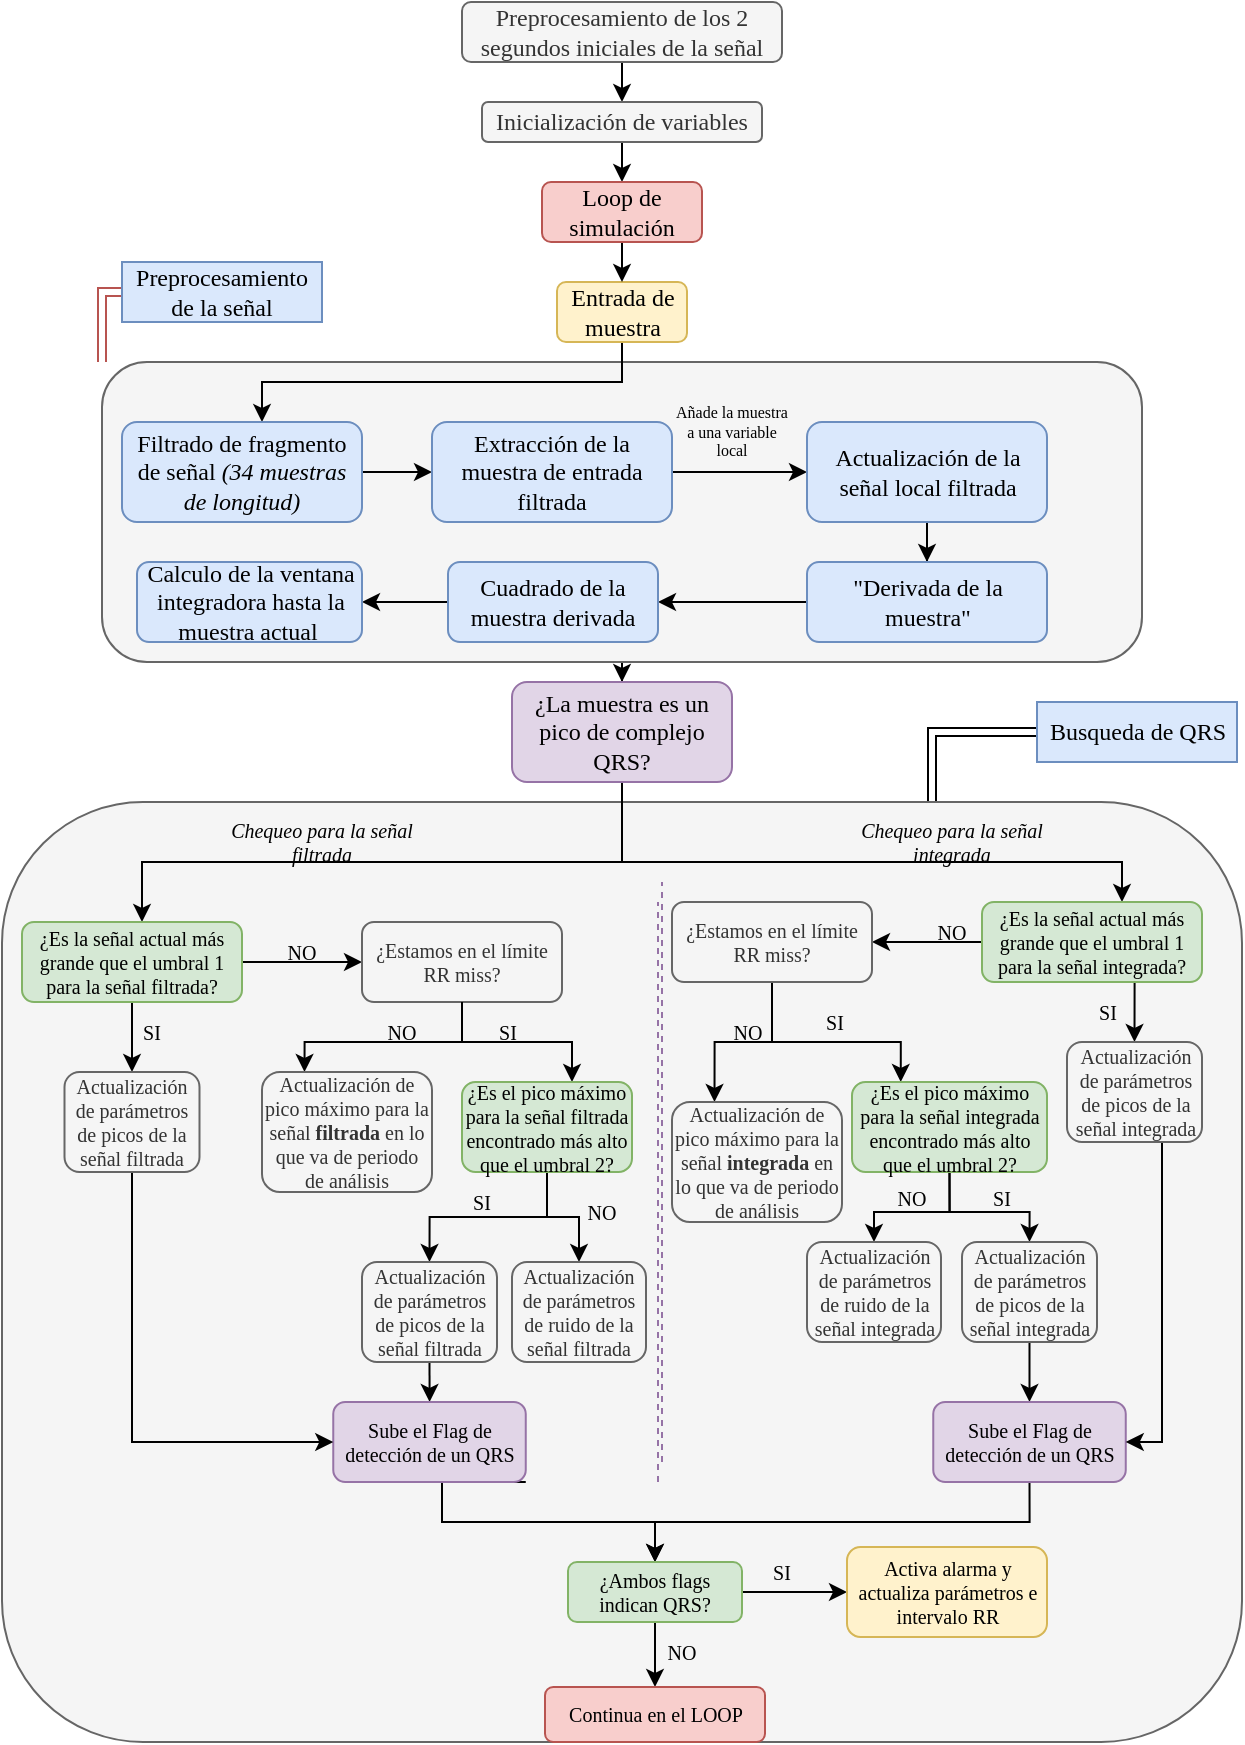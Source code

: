 <mxfile version="15.7.0" type="device"><diagram id="G16HprejoxEY92J-xyPI" name="Page-1"><mxGraphModel dx="731" dy="354" grid="1" gridSize="10" guides="1" tooltips="1" connect="1" arrows="1" fold="1" page="1" pageScale="1" pageWidth="850" pageHeight="1100" math="0" shadow="0"><root><mxCell id="0"/><mxCell id="1" parent="0"/><mxCell id="nF_xazPXH1EKxKNIqTsX-107" style="edgeStyle=orthogonalEdgeStyle;rounded=0;orthogonalLoop=1;jettySize=auto;html=1;exitX=0.75;exitY=0;exitDx=0;exitDy=0;entryX=0;entryY=0.5;entryDx=0;entryDy=0;fontFamily=Times New Roman;fontSize=10;startArrow=none;startFill=0;endArrow=none;endFill=0;shape=link;" edge="1" parent="1" source="nF_xazPXH1EKxKNIqTsX-104" target="nF_xazPXH1EKxKNIqTsX-106"><mxGeometry relative="1" as="geometry"/></mxCell><mxCell id="nF_xazPXH1EKxKNIqTsX-104" value="" style="rounded=1;whiteSpace=wrap;html=1;fontFamily=Times New Roman;fontSize=10;fillColor=#f5f5f5;fontColor=#333333;strokeColor=#666666;" vertex="1" parent="1"><mxGeometry x="150" y="510" width="620" height="470" as="geometry"/></mxCell><mxCell id="nF_xazPXH1EKxKNIqTsX-31" style="edgeStyle=orthogonalEdgeStyle;shape=link;rounded=0;orthogonalLoop=1;jettySize=auto;html=1;exitX=0;exitY=0;exitDx=0;exitDy=0;entryX=0;entryY=0.5;entryDx=0;entryDy=0;fontFamily=Times New Roman;fontSize=12;endArrow=none;endFill=0;fillColor=#f8cecc;strokeColor=#b85450;" edge="1" parent="1" source="nF_xazPXH1EKxKNIqTsX-28" target="nF_xazPXH1EKxKNIqTsX-29"><mxGeometry relative="1" as="geometry"><Array as="points"><mxPoint x="200" y="255"/></Array></mxGeometry></mxCell><mxCell id="nF_xazPXH1EKxKNIqTsX-34" style="edgeStyle=orthogonalEdgeStyle;rounded=0;orthogonalLoop=1;jettySize=auto;html=1;exitX=0.5;exitY=1;exitDx=0;exitDy=0;fontFamily=Times New Roman;fontSize=12;startArrow=none;startFill=0;endArrow=classic;endFill=1;" edge="1" parent="1" source="nF_xazPXH1EKxKNIqTsX-28" target="nF_xazPXH1EKxKNIqTsX-35"><mxGeometry relative="1" as="geometry"><mxPoint x="460" y="470" as="targetPoint"/></mxGeometry></mxCell><mxCell id="nF_xazPXH1EKxKNIqTsX-28" value="" style="rounded=1;whiteSpace=wrap;html=1;fontFamily=Times New Roman;fontSize=12;fillColor=#f5f5f5;fontColor=#333333;strokeColor=#666666;" vertex="1" parent="1"><mxGeometry x="200" y="290" width="520" height="150" as="geometry"/></mxCell><mxCell id="nF_xazPXH1EKxKNIqTsX-3" style="edgeStyle=orthogonalEdgeStyle;rounded=0;orthogonalLoop=1;jettySize=auto;html=1;exitX=0.5;exitY=1;exitDx=0;exitDy=0;entryX=0.5;entryY=0;entryDx=0;entryDy=0;fontFamily=Times New Roman;fontSize=12;" edge="1" parent="1" source="nF_xazPXH1EKxKNIqTsX-1" target="nF_xazPXH1EKxKNIqTsX-2"><mxGeometry relative="1" as="geometry"/></mxCell><mxCell id="nF_xazPXH1EKxKNIqTsX-1" value="Preprocesamiento de los 2 segundos iniciales de la señal" style="rounded=1;whiteSpace=wrap;html=1;fillColor=#f5f5f5;fontColor=#333333;strokeColor=#666666;fontFamily=Times New Roman;fontSize=12;" vertex="1" parent="1"><mxGeometry x="380" y="110" width="160" height="30" as="geometry"/></mxCell><mxCell id="nF_xazPXH1EKxKNIqTsX-4" style="edgeStyle=orthogonalEdgeStyle;rounded=0;orthogonalLoop=1;jettySize=auto;html=1;exitX=0.5;exitY=1;exitDx=0;exitDy=0;fontFamily=Times New Roman;entryX=0.5;entryY=0;entryDx=0;entryDy=0;fontSize=12;" edge="1" parent="1" source="nF_xazPXH1EKxKNIqTsX-2" target="nF_xazPXH1EKxKNIqTsX-6"><mxGeometry relative="1" as="geometry"><mxPoint x="460" y="280" as="targetPoint"/></mxGeometry></mxCell><mxCell id="nF_xazPXH1EKxKNIqTsX-2" value="Inicialización de variables" style="rounded=1;whiteSpace=wrap;html=1;fillColor=#f5f5f5;fontColor=#333333;strokeColor=#666666;fontFamily=Times New Roman;fontSize=12;" vertex="1" parent="1"><mxGeometry x="390" y="160" width="140" height="20" as="geometry"/></mxCell><mxCell id="nF_xazPXH1EKxKNIqTsX-9" style="edgeStyle=orthogonalEdgeStyle;rounded=0;orthogonalLoop=1;jettySize=auto;html=1;exitX=0.5;exitY=1;exitDx=0;exitDy=0;fontFamily=Times New Roman;fontSize=12;" edge="1" parent="1" source="nF_xazPXH1EKxKNIqTsX-5" target="nF_xazPXH1EKxKNIqTsX-10"><mxGeometry relative="1" as="geometry"><mxPoint x="460" y="380" as="targetPoint"/><Array as="points"><mxPoint x="460" y="300"/><mxPoint x="280" y="300"/></Array></mxGeometry></mxCell><mxCell id="nF_xazPXH1EKxKNIqTsX-5" value="Entrada de muestra" style="rounded=1;whiteSpace=wrap;html=1;fontFamily=Times New Roman;fillColor=#fff2cc;strokeColor=#d6b656;fontSize=12;" vertex="1" parent="1"><mxGeometry x="427.5" y="250" width="65" height="30" as="geometry"/></mxCell><mxCell id="nF_xazPXH1EKxKNIqTsX-7" style="edgeStyle=orthogonalEdgeStyle;rounded=0;orthogonalLoop=1;jettySize=auto;html=1;exitX=0.5;exitY=1;exitDx=0;exitDy=0;entryX=0.5;entryY=0;entryDx=0;entryDy=0;fontFamily=Times New Roman;fontSize=12;" edge="1" parent="1" source="nF_xazPXH1EKxKNIqTsX-6" target="nF_xazPXH1EKxKNIqTsX-5"><mxGeometry relative="1" as="geometry"/></mxCell><mxCell id="nF_xazPXH1EKxKNIqTsX-6" value="Loop de simulación" style="rounded=1;whiteSpace=wrap;html=1;fontFamily=Times New Roman;fillColor=#f8cecc;strokeColor=#b85450;fontSize=12;" vertex="1" parent="1"><mxGeometry x="420" y="200" width="80" height="30" as="geometry"/></mxCell><mxCell id="nF_xazPXH1EKxKNIqTsX-11" style="edgeStyle=orthogonalEdgeStyle;rounded=0;orthogonalLoop=1;jettySize=auto;html=1;exitX=1;exitY=0.5;exitDx=0;exitDy=0;fontFamily=Times New Roman;fontSize=12;entryX=0;entryY=0.5;entryDx=0;entryDy=0;" edge="1" parent="1" source="nF_xazPXH1EKxKNIqTsX-10" target="nF_xazPXH1EKxKNIqTsX-12"><mxGeometry relative="1" as="geometry"><mxPoint x="370" y="365" as="targetPoint"/></mxGeometry></mxCell><mxCell id="nF_xazPXH1EKxKNIqTsX-10" value="Filtrado de fragmento de señal &lt;i style=&quot;font-size: 12px;&quot;&gt;(34 muestras de longitud)&lt;/i&gt;" style="rounded=1;whiteSpace=wrap;html=1;fontFamily=Times New Roman;fontSize=12;fillColor=#dae8fc;strokeColor=#6c8ebf;" vertex="1" parent="1"><mxGeometry x="210" y="320" width="120" height="50" as="geometry"/></mxCell><mxCell id="nF_xazPXH1EKxKNIqTsX-19" style="edgeStyle=orthogonalEdgeStyle;rounded=0;orthogonalLoop=1;jettySize=auto;html=1;exitX=1;exitY=0.5;exitDx=0;exitDy=0;fontFamily=Times New Roman;fontSize=12;" edge="1" parent="1" source="nF_xazPXH1EKxKNIqTsX-12" target="nF_xazPXH1EKxKNIqTsX-20"><mxGeometry relative="1" as="geometry"><mxPoint x="550" y="365" as="targetPoint"/></mxGeometry></mxCell><mxCell id="nF_xazPXH1EKxKNIqTsX-12" value="Extracción de la muestra de entrada filtrada" style="rounded=1;whiteSpace=wrap;html=1;fontFamily=Times New Roman;fontSize=12;fillColor=#dae8fc;strokeColor=#6c8ebf;" vertex="1" parent="1"><mxGeometry x="365" y="320" width="120" height="50" as="geometry"/></mxCell><mxCell id="nF_xazPXH1EKxKNIqTsX-25" style="edgeStyle=orthogonalEdgeStyle;rounded=0;orthogonalLoop=1;jettySize=auto;html=1;exitX=0.5;exitY=1;exitDx=0;exitDy=0;fontFamily=Times New Roman;fontSize=12;" edge="1" parent="1" source="nF_xazPXH1EKxKNIqTsX-20" target="nF_xazPXH1EKxKNIqTsX-23"><mxGeometry relative="1" as="geometry"/></mxCell><mxCell id="nF_xazPXH1EKxKNIqTsX-20" value="Actualización de la señal local filtrada" style="rounded=1;whiteSpace=wrap;html=1;fontFamily=Times New Roman;fontSize=12;fillColor=#dae8fc;strokeColor=#6c8ebf;" vertex="1" parent="1"><mxGeometry x="552.5" y="320" width="120" height="50" as="geometry"/></mxCell><mxCell id="nF_xazPXH1EKxKNIqTsX-21" value="Añade la muestra a una variable local" style="text;html=1;strokeColor=none;fillColor=none;align=center;verticalAlign=middle;whiteSpace=wrap;rounded=0;fontFamily=Times New Roman;fontSize=8;" vertex="1" parent="1"><mxGeometry x="485" y="310" width="60" height="30" as="geometry"/></mxCell><mxCell id="nF_xazPXH1EKxKNIqTsX-26" style="edgeStyle=orthogonalEdgeStyle;rounded=0;orthogonalLoop=1;jettySize=auto;html=1;exitX=0;exitY=0.5;exitDx=0;exitDy=0;fontFamily=Times New Roman;fontSize=12;" edge="1" parent="1" source="nF_xazPXH1EKxKNIqTsX-23" target="nF_xazPXH1EKxKNIqTsX-27"><mxGeometry relative="1" as="geometry"><mxPoint x="490" y="410" as="targetPoint"/></mxGeometry></mxCell><mxCell id="nF_xazPXH1EKxKNIqTsX-23" value="&quot;Derivada de la muestra&quot;" style="rounded=1;whiteSpace=wrap;html=1;fontFamily=Times New Roman;fontSize=12;fillColor=#dae8fc;strokeColor=#6c8ebf;" vertex="1" parent="1"><mxGeometry x="552.5" y="390" width="120" height="40" as="geometry"/></mxCell><mxCell id="nF_xazPXH1EKxKNIqTsX-33" style="edgeStyle=orthogonalEdgeStyle;rounded=0;orthogonalLoop=1;jettySize=auto;html=1;exitX=0;exitY=0.5;exitDx=0;exitDy=0;entryX=1;entryY=0.5;entryDx=0;entryDy=0;fontFamily=Times New Roman;fontSize=12;endArrow=classic;endFill=1;startArrow=none;startFill=0;" edge="1" parent="1" source="nF_xazPXH1EKxKNIqTsX-27" target="nF_xazPXH1EKxKNIqTsX-32"><mxGeometry relative="1" as="geometry"/></mxCell><mxCell id="nF_xazPXH1EKxKNIqTsX-27" value="Cuadrado de la muestra derivada" style="rounded=1;whiteSpace=wrap;html=1;fontFamily=Times New Roman;fontSize=12;fillColor=#dae8fc;strokeColor=#6c8ebf;" vertex="1" parent="1"><mxGeometry x="373" y="390" width="105" height="40" as="geometry"/></mxCell><mxCell id="nF_xazPXH1EKxKNIqTsX-29" value="Preprocesamiento de la señal" style="text;html=1;strokeColor=#6c8ebf;fillColor=#dae8fc;align=center;verticalAlign=middle;whiteSpace=wrap;rounded=0;fontFamily=Times New Roman;fontSize=12;" vertex="1" parent="1"><mxGeometry x="210" y="240" width="100" height="30" as="geometry"/></mxCell><mxCell id="nF_xazPXH1EKxKNIqTsX-32" value="Calculo de la ventana integradora hasta la muestra actual&amp;nbsp;" style="rounded=1;whiteSpace=wrap;html=1;fontFamily=Times New Roman;fontSize=12;fillColor=#dae8fc;strokeColor=#6c8ebf;" vertex="1" parent="1"><mxGeometry x="217.5" y="390" width="112.5" height="40" as="geometry"/></mxCell><mxCell id="nF_xazPXH1EKxKNIqTsX-36" style="edgeStyle=orthogonalEdgeStyle;rounded=0;orthogonalLoop=1;jettySize=auto;html=1;exitX=0.5;exitY=1;exitDx=0;exitDy=0;fontFamily=Times New Roman;fontSize=12;startArrow=none;startFill=0;endArrow=classic;endFill=1;" edge="1" parent="1" source="nF_xazPXH1EKxKNIqTsX-35" target="nF_xazPXH1EKxKNIqTsX-40"><mxGeometry relative="1" as="geometry"><mxPoint x="220" y="560" as="targetPoint"/><Array as="points"><mxPoint x="460" y="540"/><mxPoint x="220" y="540"/></Array></mxGeometry></mxCell><mxCell id="nF_xazPXH1EKxKNIqTsX-37" style="edgeStyle=orthogonalEdgeStyle;rounded=0;orthogonalLoop=1;jettySize=auto;html=1;exitX=0.5;exitY=1;exitDx=0;exitDy=0;fontFamily=Times New Roman;fontSize=12;startArrow=none;startFill=0;endArrow=classic;endFill=1;" edge="1" parent="1" source="nF_xazPXH1EKxKNIqTsX-35"><mxGeometry relative="1" as="geometry"><mxPoint x="710" y="560" as="targetPoint"/><Array as="points"><mxPoint x="460" y="540"/><mxPoint x="710" y="540"/></Array></mxGeometry></mxCell><mxCell id="nF_xazPXH1EKxKNIqTsX-35" value="¿La muestra es un pico de complejo QRS?" style="rounded=1;whiteSpace=wrap;html=1;fontFamily=Times New Roman;fontSize=12;fillColor=#e1d5e7;strokeColor=#9673a6;" vertex="1" parent="1"><mxGeometry x="405" y="450" width="110" height="50" as="geometry"/></mxCell><mxCell id="nF_xazPXH1EKxKNIqTsX-38" value="Chequeo para la señal filtrada" style="text;html=1;strokeColor=none;fillColor=none;align=center;verticalAlign=middle;whiteSpace=wrap;rounded=0;fontFamily=Times New Roman;fontSize=10;fontStyle=2" vertex="1" parent="1"><mxGeometry x="255" y="520" width="110" height="20" as="geometry"/></mxCell><mxCell id="nF_xazPXH1EKxKNIqTsX-39" value="Chequeo para la señal integrada" style="text;html=1;strokeColor=none;fillColor=none;align=center;verticalAlign=middle;whiteSpace=wrap;rounded=0;fontFamily=Times New Roman;fontSize=10;fontStyle=2" vertex="1" parent="1"><mxGeometry x="570" y="520" width="110" height="20" as="geometry"/></mxCell><mxCell id="nF_xazPXH1EKxKNIqTsX-41" style="edgeStyle=orthogonalEdgeStyle;rounded=0;orthogonalLoop=1;jettySize=auto;html=1;exitX=1;exitY=0.5;exitDx=0;exitDy=0;fontFamily=Times New Roman;fontSize=10;startArrow=none;startFill=0;endArrow=classic;endFill=1;" edge="1" parent="1" source="nF_xazPXH1EKxKNIqTsX-40" target="nF_xazPXH1EKxKNIqTsX-43"><mxGeometry relative="1" as="geometry"><mxPoint x="350" y="590" as="targetPoint"/></mxGeometry></mxCell><mxCell id="nF_xazPXH1EKxKNIqTsX-61" style="edgeStyle=orthogonalEdgeStyle;rounded=0;orthogonalLoop=1;jettySize=auto;html=1;exitX=0.5;exitY=1;exitDx=0;exitDy=0;entryX=0.5;entryY=0;entryDx=0;entryDy=0;fontFamily=Times New Roman;fontSize=10;startArrow=none;startFill=0;endArrow=classic;endFill=1;" edge="1" parent="1" source="nF_xazPXH1EKxKNIqTsX-40" target="nF_xazPXH1EKxKNIqTsX-60"><mxGeometry relative="1" as="geometry"/></mxCell><mxCell id="nF_xazPXH1EKxKNIqTsX-40" value="¿Es la señal actual más grande que el umbral 1 para la señal filtrada?" style="rounded=1;whiteSpace=wrap;html=1;fontFamily=Times New Roman;fontSize=10;fillColor=#d5e8d4;strokeColor=#82b366;" vertex="1" parent="1"><mxGeometry x="160" y="570" width="110" height="40" as="geometry"/></mxCell><mxCell id="nF_xazPXH1EKxKNIqTsX-42" value="NO" style="text;html=1;strokeColor=none;fillColor=none;align=center;verticalAlign=middle;whiteSpace=wrap;rounded=0;fontFamily=Times New Roman;fontSize=10;" vertex="1" parent="1"><mxGeometry x="270" y="570" width="60" height="30" as="geometry"/></mxCell><mxCell id="nF_xazPXH1EKxKNIqTsX-44" style="edgeStyle=orthogonalEdgeStyle;rounded=0;orthogonalLoop=1;jettySize=auto;html=1;exitX=0.5;exitY=1;exitDx=0;exitDy=0;fontFamily=Times New Roman;fontSize=10;startArrow=none;startFill=0;endArrow=classic;endFill=1;entryX=0.25;entryY=0;entryDx=0;entryDy=0;" edge="1" parent="1" source="nF_xazPXH1EKxKNIqTsX-43" target="nF_xazPXH1EKxKNIqTsX-45"><mxGeometry relative="1" as="geometry"><mxPoint x="340" y="650" as="targetPoint"/><Array as="points"><mxPoint x="380" y="630"/><mxPoint x="301" y="630"/></Array></mxGeometry></mxCell><mxCell id="nF_xazPXH1EKxKNIqTsX-43" value="¿Estamos en el límite RR miss?" style="rounded=1;whiteSpace=wrap;html=1;fontFamily=Times New Roman;fontSize=10;fillColor=#f5f5f5;fontColor=#333333;strokeColor=#666666;" vertex="1" parent="1"><mxGeometry x="330" y="570" width="100" height="40" as="geometry"/></mxCell><mxCell id="nF_xazPXH1EKxKNIqTsX-45" value="Actualización de pico máximo para la señal &lt;b&gt;filtrada&lt;/b&gt; en lo que va de periodo de análisis" style="rounded=1;whiteSpace=wrap;html=1;fontFamily=Times New Roman;fontSize=10;fillColor=#f5f5f5;fontColor=#333333;strokeColor=#666666;" vertex="1" parent="1"><mxGeometry x="280" y="645" width="85" height="60" as="geometry"/></mxCell><mxCell id="nF_xazPXH1EKxKNIqTsX-47" style="edgeStyle=orthogonalEdgeStyle;rounded=0;orthogonalLoop=1;jettySize=auto;html=1;exitX=1;exitY=0;exitDx=0;exitDy=0;fontFamily=Times New Roman;fontSize=10;startArrow=none;startFill=0;endArrow=classic;endFill=1;" edge="1" parent="1" source="nF_xazPXH1EKxKNIqTsX-46" target="nF_xazPXH1EKxKNIqTsX-48"><mxGeometry relative="1" as="geometry"><mxPoint x="440" y="660" as="targetPoint"/><Array as="points"><mxPoint x="380" y="630"/><mxPoint x="435" y="630"/></Array></mxGeometry></mxCell><mxCell id="nF_xazPXH1EKxKNIqTsX-46" value="NO" style="text;html=1;strokeColor=none;fillColor=none;align=center;verticalAlign=middle;whiteSpace=wrap;rounded=0;fontFamily=Times New Roman;fontSize=10;" vertex="1" parent="1"><mxGeometry x="320" y="610" width="60" height="30" as="geometry"/></mxCell><mxCell id="nF_xazPXH1EKxKNIqTsX-51" style="edgeStyle=orthogonalEdgeStyle;rounded=0;orthogonalLoop=1;jettySize=auto;html=1;exitX=0.5;exitY=1;exitDx=0;exitDy=0;fontFamily=Times New Roman;fontSize=10;startArrow=none;startFill=0;endArrow=classic;endFill=1;" edge="1" parent="1" source="nF_xazPXH1EKxKNIqTsX-48" target="nF_xazPXH1EKxKNIqTsX-53"><mxGeometry relative="1" as="geometry"><mxPoint x="470" y="740" as="targetPoint"/></mxGeometry></mxCell><mxCell id="nF_xazPXH1EKxKNIqTsX-52" style="edgeStyle=orthogonalEdgeStyle;rounded=0;orthogonalLoop=1;jettySize=auto;html=1;exitX=0.5;exitY=1;exitDx=0;exitDy=0;fontFamily=Times New Roman;fontSize=10;startArrow=none;startFill=0;endArrow=classic;endFill=1;entryX=0.5;entryY=0;entryDx=0;entryDy=0;" edge="1" parent="1" source="nF_xazPXH1EKxKNIqTsX-48" target="nF_xazPXH1EKxKNIqTsX-54"><mxGeometry relative="1" as="geometry"><mxPoint x="390" y="740" as="targetPoint"/></mxGeometry></mxCell><mxCell id="nF_xazPXH1EKxKNIqTsX-48" value="¿Es el pico máximo para la señal filtrada encontrado más alto que el umbral 2?" style="rounded=1;whiteSpace=wrap;html=1;fontFamily=Times New Roman;fontSize=10;fillColor=#d5e8d4;strokeColor=#82b366;" vertex="1" parent="1"><mxGeometry x="380" y="650" width="85" height="45" as="geometry"/></mxCell><mxCell id="nF_xazPXH1EKxKNIqTsX-49" value="SI" style="text;html=1;strokeColor=none;fillColor=none;align=center;verticalAlign=middle;whiteSpace=wrap;rounded=0;fontFamily=Times New Roman;fontSize=10;" vertex="1" parent="1"><mxGeometry x="373" y="610" width="60" height="30" as="geometry"/></mxCell><mxCell id="nF_xazPXH1EKxKNIqTsX-53" value="Actualización de parámetros de ruido de la señal filtrada" style="rounded=1;whiteSpace=wrap;html=1;fontFamily=Times New Roman;fontSize=10;fillColor=#f5f5f5;fontColor=#333333;strokeColor=#666666;" vertex="1" parent="1"><mxGeometry x="405" y="740" width="67" height="50" as="geometry"/></mxCell><mxCell id="nF_xazPXH1EKxKNIqTsX-58" style="edgeStyle=orthogonalEdgeStyle;rounded=0;orthogonalLoop=1;jettySize=auto;html=1;exitX=0.5;exitY=1;exitDx=0;exitDy=0;fontFamily=Times New Roman;fontSize=10;startArrow=none;startFill=0;endArrow=classic;endFill=1;" edge="1" parent="1" source="nF_xazPXH1EKxKNIqTsX-54" target="nF_xazPXH1EKxKNIqTsX-59"><mxGeometry relative="1" as="geometry"><mxPoint x="364" y="820" as="targetPoint"/></mxGeometry></mxCell><mxCell id="nF_xazPXH1EKxKNIqTsX-54" value="Actualización de parámetros de picos de la señal filtrada" style="rounded=1;whiteSpace=wrap;html=1;fontFamily=Times New Roman;fontSize=10;fillColor=#f5f5f5;fontColor=#333333;strokeColor=#666666;" vertex="1" parent="1"><mxGeometry x="330" y="740" width="67.5" height="50" as="geometry"/></mxCell><mxCell id="nF_xazPXH1EKxKNIqTsX-55" style="edgeStyle=orthogonalEdgeStyle;rounded=0;orthogonalLoop=1;jettySize=auto;html=1;exitX=0.5;exitY=1;exitDx=0;exitDy=0;fontFamily=Times New Roman;fontSize=10;startArrow=none;startFill=0;endArrow=classic;endFill=1;" edge="1" parent="1" source="nF_xazPXH1EKxKNIqTsX-45" target="nF_xazPXH1EKxKNIqTsX-45"><mxGeometry relative="1" as="geometry"/></mxCell><mxCell id="nF_xazPXH1EKxKNIqTsX-56" value="SI" style="text;html=1;strokeColor=none;fillColor=none;align=center;verticalAlign=middle;whiteSpace=wrap;rounded=0;fontFamily=Times New Roman;fontSize=10;" vertex="1" parent="1"><mxGeometry x="360" y="695" width="60" height="30" as="geometry"/></mxCell><mxCell id="nF_xazPXH1EKxKNIqTsX-57" value="NO" style="text;html=1;strokeColor=none;fillColor=none;align=center;verticalAlign=middle;whiteSpace=wrap;rounded=0;fontFamily=Times New Roman;fontSize=10;" vertex="1" parent="1"><mxGeometry x="420" y="700" width="60" height="30" as="geometry"/></mxCell><mxCell id="nF_xazPXH1EKxKNIqTsX-101" style="edgeStyle=orthogonalEdgeStyle;rounded=0;orthogonalLoop=1;jettySize=auto;html=1;exitX=1;exitY=1;exitDx=0;exitDy=0;entryX=0.5;entryY=0;entryDx=0;entryDy=0;fontFamily=Times New Roman;fontSize=10;startArrow=none;startFill=0;endArrow=classic;endFill=1;" edge="1" parent="1" source="nF_xazPXH1EKxKNIqTsX-59" target="nF_xazPXH1EKxKNIqTsX-100"><mxGeometry relative="1" as="geometry"><Array as="points"><mxPoint x="370" y="850"/><mxPoint x="370" y="870"/><mxPoint x="476" y="870"/></Array></mxGeometry></mxCell><mxCell id="nF_xazPXH1EKxKNIqTsX-59" value="Sube el Flag de detección de un QRS" style="rounded=1;whiteSpace=wrap;html=1;fontFamily=Times New Roman;fontSize=10;fillColor=#e1d5e7;strokeColor=#9673a6;" vertex="1" parent="1"><mxGeometry x="315.63" y="810" width="96.25" height="40" as="geometry"/></mxCell><mxCell id="nF_xazPXH1EKxKNIqTsX-62" style="edgeStyle=orthogonalEdgeStyle;rounded=0;orthogonalLoop=1;jettySize=auto;html=1;exitX=0.5;exitY=1;exitDx=0;exitDy=0;entryX=0;entryY=0.5;entryDx=0;entryDy=0;fontFamily=Times New Roman;fontSize=10;startArrow=none;startFill=0;endArrow=classic;endFill=1;" edge="1" parent="1" source="nF_xazPXH1EKxKNIqTsX-60" target="nF_xazPXH1EKxKNIqTsX-59"><mxGeometry relative="1" as="geometry"/></mxCell><mxCell id="nF_xazPXH1EKxKNIqTsX-60" value="Actualización de parámetros de picos de la señal filtrada" style="rounded=1;whiteSpace=wrap;html=1;fontFamily=Times New Roman;fontSize=10;fillColor=#f5f5f5;fontColor=#333333;strokeColor=#666666;" vertex="1" parent="1"><mxGeometry x="181.25" y="645" width="67.5" height="50" as="geometry"/></mxCell><mxCell id="nF_xazPXH1EKxKNIqTsX-66" style="edgeStyle=orthogonalEdgeStyle;rounded=0;orthogonalLoop=1;jettySize=auto;html=1;exitX=0;exitY=0.5;exitDx=0;exitDy=0;fontFamily=Times New Roman;fontSize=10;startArrow=none;startFill=0;endArrow=classic;endFill=1;entryX=1;entryY=0.5;entryDx=0;entryDy=0;" edge="1" parent="1" source="nF_xazPXH1EKxKNIqTsX-63" target="nF_xazPXH1EKxKNIqTsX-68"><mxGeometry relative="1" as="geometry"><mxPoint x="580" y="580" as="targetPoint"/></mxGeometry></mxCell><mxCell id="nF_xazPXH1EKxKNIqTsX-97" style="edgeStyle=orthogonalEdgeStyle;rounded=0;orthogonalLoop=1;jettySize=auto;html=1;exitX=0.75;exitY=1;exitDx=0;exitDy=0;entryX=0.5;entryY=0;entryDx=0;entryDy=0;fontFamily=Times New Roman;fontSize=10;startArrow=none;startFill=0;endArrow=classic;endFill=1;" edge="1" parent="1" source="nF_xazPXH1EKxKNIqTsX-63" target="nF_xazPXH1EKxKNIqTsX-96"><mxGeometry relative="1" as="geometry"/></mxCell><mxCell id="nF_xazPXH1EKxKNIqTsX-63" value="¿Es la señal actual más grande que el umbral 1 para la señal integrada?" style="rounded=1;whiteSpace=wrap;html=1;fontFamily=Times New Roman;fontSize=10;fillColor=#d5e8d4;strokeColor=#82b366;" vertex="1" parent="1"><mxGeometry x="640" y="560" width="110" height="40" as="geometry"/></mxCell><mxCell id="nF_xazPXH1EKxKNIqTsX-64" value="SI" style="text;html=1;strokeColor=none;fillColor=none;align=center;verticalAlign=middle;whiteSpace=wrap;rounded=0;fontFamily=Times New Roman;fontSize=10;" vertex="1" parent="1"><mxGeometry x="195" y="610" width="60" height="30" as="geometry"/></mxCell><mxCell id="nF_xazPXH1EKxKNIqTsX-67" value="NO" style="text;html=1;strokeColor=none;fillColor=none;align=center;verticalAlign=middle;whiteSpace=wrap;rounded=0;fontFamily=Times New Roman;fontSize=10;" vertex="1" parent="1"><mxGeometry x="595" y="560" width="60" height="30" as="geometry"/></mxCell><mxCell id="nF_xazPXH1EKxKNIqTsX-71" style="edgeStyle=orthogonalEdgeStyle;rounded=0;orthogonalLoop=1;jettySize=auto;html=1;exitX=0.5;exitY=1;exitDx=0;exitDy=0;fontFamily=Times New Roman;fontSize=10;startArrow=none;startFill=0;endArrow=classic;endFill=1;entryX=0.25;entryY=0;entryDx=0;entryDy=0;" edge="1" parent="1" source="nF_xazPXH1EKxKNIqTsX-68" target="nF_xazPXH1EKxKNIqTsX-73"><mxGeometry relative="1" as="geometry"><mxPoint x="510" y="660" as="targetPoint"/></mxGeometry></mxCell><mxCell id="nF_xazPXH1EKxKNIqTsX-81" style="edgeStyle=orthogonalEdgeStyle;rounded=0;orthogonalLoop=1;jettySize=auto;html=1;exitX=0.5;exitY=1;exitDx=0;exitDy=0;entryX=0.25;entryY=0;entryDx=0;entryDy=0;fontFamily=Times New Roman;fontSize=10;startArrow=none;startFill=0;endArrow=classic;endFill=1;" edge="1" parent="1" source="nF_xazPXH1EKxKNIqTsX-68" target="nF_xazPXH1EKxKNIqTsX-78"><mxGeometry relative="1" as="geometry"><Array as="points"><mxPoint x="535" y="630"/><mxPoint x="599" y="630"/></Array></mxGeometry></mxCell><mxCell id="nF_xazPXH1EKxKNIqTsX-68" value="¿Estamos en el límite RR miss?" style="rounded=1;whiteSpace=wrap;html=1;fontFamily=Times New Roman;fontSize=10;fillColor=#f5f5f5;fontColor=#333333;strokeColor=#666666;" vertex="1" parent="1"><mxGeometry x="485" y="560" width="100" height="40" as="geometry"/></mxCell><mxCell id="nF_xazPXH1EKxKNIqTsX-72" value="NO" style="text;html=1;strokeColor=none;fillColor=none;align=center;verticalAlign=middle;whiteSpace=wrap;rounded=0;fontFamily=Times New Roman;fontSize=10;" vertex="1" parent="1"><mxGeometry x="492.5" y="610" width="60" height="30" as="geometry"/></mxCell><mxCell id="nF_xazPXH1EKxKNIqTsX-73" value="Actualización de pico máximo para la señal &lt;b&gt;integrada&lt;/b&gt; en lo que va de periodo de análisis" style="rounded=1;whiteSpace=wrap;html=1;fontFamily=Times New Roman;fontSize=10;fillColor=#f5f5f5;fontColor=#333333;strokeColor=#666666;" vertex="1" parent="1"><mxGeometry x="485" y="660" width="85" height="60" as="geometry"/></mxCell><mxCell id="nF_xazPXH1EKxKNIqTsX-75" value="" style="endArrow=none;dashed=1;html=1;rounded=0;fontFamily=Times New Roman;fontSize=10;fillColor=#e1d5e7;strokeColor=#9673a6;" edge="1" parent="1"><mxGeometry width="50" height="50" relative="1" as="geometry"><mxPoint x="480" y="840" as="sourcePoint"/><mxPoint x="480" y="550" as="targetPoint"/></mxGeometry></mxCell><mxCell id="nF_xazPXH1EKxKNIqTsX-76" value="" style="endArrow=none;dashed=1;html=1;rounded=0;fontFamily=Times New Roman;fontSize=10;fillColor=#e1d5e7;strokeColor=#9673a6;" edge="1" parent="1"><mxGeometry width="50" height="50" relative="1" as="geometry"><mxPoint x="478" y="850" as="sourcePoint"/><mxPoint x="478" y="560" as="targetPoint"/></mxGeometry></mxCell><mxCell id="nF_xazPXH1EKxKNIqTsX-87" style="edgeStyle=orthogonalEdgeStyle;rounded=0;orthogonalLoop=1;jettySize=auto;html=1;exitX=0.5;exitY=1;exitDx=0;exitDy=0;entryX=0.5;entryY=0;entryDx=0;entryDy=0;fontFamily=Times New Roman;fontSize=10;startArrow=none;startFill=0;endArrow=classic;endFill=1;" edge="1" parent="1" source="nF_xazPXH1EKxKNIqTsX-78" target="nF_xazPXH1EKxKNIqTsX-86"><mxGeometry relative="1" as="geometry"/></mxCell><mxCell id="nF_xazPXH1EKxKNIqTsX-91" style="edgeStyle=orthogonalEdgeStyle;rounded=0;orthogonalLoop=1;jettySize=auto;html=1;exitX=0.5;exitY=1;exitDx=0;exitDy=0;entryX=0.5;entryY=0;entryDx=0;entryDy=0;fontFamily=Times New Roman;fontSize=10;startArrow=none;startFill=0;endArrow=classic;endFill=1;" edge="1" parent="1" source="nF_xazPXH1EKxKNIqTsX-78" target="nF_xazPXH1EKxKNIqTsX-89"><mxGeometry relative="1" as="geometry"/></mxCell><mxCell id="nF_xazPXH1EKxKNIqTsX-78" value="¿Es el pico máximo para la señal integrada encontrado más alto que el umbral 2?" style="rounded=1;whiteSpace=wrap;html=1;fontFamily=Times New Roman;fontSize=10;fillColor=#d5e8d4;strokeColor=#82b366;" vertex="1" parent="1"><mxGeometry x="575" y="650" width="97.5" height="45" as="geometry"/></mxCell><mxCell id="nF_xazPXH1EKxKNIqTsX-79" value="SI" style="text;html=1;strokeColor=none;fillColor=none;align=center;verticalAlign=middle;whiteSpace=wrap;rounded=0;fontFamily=Times New Roman;fontSize=10;" vertex="1" parent="1"><mxGeometry x="545" y="610" width="42.5" height="20" as="geometry"/></mxCell><mxCell id="nF_xazPXH1EKxKNIqTsX-86" value="Actualización de parámetros de ruido de la señal integrada" style="rounded=1;whiteSpace=wrap;html=1;fontFamily=Times New Roman;fontSize=10;fillColor=#f5f5f5;fontColor=#333333;strokeColor=#666666;" vertex="1" parent="1"><mxGeometry x="552.5" y="730" width="67" height="50" as="geometry"/></mxCell><mxCell id="nF_xazPXH1EKxKNIqTsX-88" value="NO" style="text;html=1;strokeColor=none;fillColor=none;align=center;verticalAlign=middle;whiteSpace=wrap;rounded=0;fontFamily=Times New Roman;fontSize=10;" vertex="1" parent="1"><mxGeometry x="585" y="695" width="40" height="25" as="geometry"/></mxCell><mxCell id="nF_xazPXH1EKxKNIqTsX-94" style="edgeStyle=orthogonalEdgeStyle;rounded=0;orthogonalLoop=1;jettySize=auto;html=1;exitX=0.5;exitY=1;exitDx=0;exitDy=0;entryX=0.5;entryY=0;entryDx=0;entryDy=0;fontFamily=Times New Roman;fontSize=10;startArrow=none;startFill=0;endArrow=classic;endFill=1;" edge="1" parent="1" source="nF_xazPXH1EKxKNIqTsX-89" target="nF_xazPXH1EKxKNIqTsX-93"><mxGeometry relative="1" as="geometry"/></mxCell><mxCell id="nF_xazPXH1EKxKNIqTsX-89" value="Actualización de parámetros de picos de la señal integrada" style="rounded=1;whiteSpace=wrap;html=1;fontFamily=Times New Roman;fontSize=10;fillColor=#f5f5f5;fontColor=#333333;strokeColor=#666666;" vertex="1" parent="1"><mxGeometry x="630" y="730" width="67.5" height="50" as="geometry"/></mxCell><mxCell id="nF_xazPXH1EKxKNIqTsX-90" value="SI" style="text;html=1;strokeColor=none;fillColor=none;align=center;verticalAlign=middle;whiteSpace=wrap;rounded=0;fontFamily=Times New Roman;fontSize=10;" vertex="1" parent="1"><mxGeometry x="630" y="702.5" width="40" height="10" as="geometry"/></mxCell><mxCell id="nF_xazPXH1EKxKNIqTsX-103" style="edgeStyle=orthogonalEdgeStyle;rounded=0;orthogonalLoop=1;jettySize=auto;html=1;exitX=0.5;exitY=1;exitDx=0;exitDy=0;entryX=0.5;entryY=0;entryDx=0;entryDy=0;fontFamily=Times New Roman;fontSize=10;startArrow=none;startFill=0;endArrow=classic;endFill=1;" edge="1" parent="1" source="nF_xazPXH1EKxKNIqTsX-93" target="nF_xazPXH1EKxKNIqTsX-100"><mxGeometry relative="1" as="geometry"/></mxCell><mxCell id="nF_xazPXH1EKxKNIqTsX-93" value="Sube el Flag de detección de un QRS" style="rounded=1;whiteSpace=wrap;html=1;fontFamily=Times New Roman;fontSize=10;fillColor=#e1d5e7;strokeColor=#9673a6;" vertex="1" parent="1"><mxGeometry x="615.63" y="810" width="96.25" height="40" as="geometry"/></mxCell><mxCell id="nF_xazPXH1EKxKNIqTsX-98" style="edgeStyle=orthogonalEdgeStyle;rounded=0;orthogonalLoop=1;jettySize=auto;html=1;exitX=0.5;exitY=1;exitDx=0;exitDy=0;entryX=1;entryY=0.5;entryDx=0;entryDy=0;fontFamily=Times New Roman;fontSize=10;startArrow=none;startFill=0;endArrow=classic;endFill=1;" edge="1" parent="1" source="nF_xazPXH1EKxKNIqTsX-96" target="nF_xazPXH1EKxKNIqTsX-93"><mxGeometry relative="1" as="geometry"><Array as="points"><mxPoint x="730" y="680"/><mxPoint x="730" y="830"/></Array></mxGeometry></mxCell><mxCell id="nF_xazPXH1EKxKNIqTsX-96" value="Actualización de parámetros de picos de la señal integrada" style="rounded=1;whiteSpace=wrap;html=1;fontFamily=Times New Roman;fontSize=10;fillColor=#f5f5f5;fontColor=#333333;strokeColor=#666666;" vertex="1" parent="1"><mxGeometry x="682.5" y="630" width="67.5" height="50" as="geometry"/></mxCell><mxCell id="nF_xazPXH1EKxKNIqTsX-99" value="SI" style="text;html=1;strokeColor=none;fillColor=none;align=center;verticalAlign=middle;whiteSpace=wrap;rounded=0;fontFamily=Times New Roman;fontSize=10;" vertex="1" parent="1"><mxGeometry x="682.5" y="610" width="40" height="10" as="geometry"/></mxCell><mxCell id="nF_xazPXH1EKxKNIqTsX-111" style="edgeStyle=orthogonalEdgeStyle;rounded=0;orthogonalLoop=1;jettySize=auto;html=1;exitX=1;exitY=0.5;exitDx=0;exitDy=0;entryX=0;entryY=0.5;entryDx=0;entryDy=0;fontFamily=Times New Roman;fontSize=10;startArrow=none;startFill=0;endArrow=classic;endFill=1;" edge="1" parent="1" source="nF_xazPXH1EKxKNIqTsX-100" target="nF_xazPXH1EKxKNIqTsX-110"><mxGeometry relative="1" as="geometry"/></mxCell><mxCell id="nF_xazPXH1EKxKNIqTsX-115" style="edgeStyle=orthogonalEdgeStyle;rounded=0;orthogonalLoop=1;jettySize=auto;html=1;exitX=0.5;exitY=1;exitDx=0;exitDy=0;entryX=0.5;entryY=0;entryDx=0;entryDy=0;fontFamily=Times New Roman;fontSize=10;startArrow=none;startFill=0;endArrow=classic;endFill=1;" edge="1" parent="1" source="nF_xazPXH1EKxKNIqTsX-100" target="nF_xazPXH1EKxKNIqTsX-114"><mxGeometry relative="1" as="geometry"/></mxCell><mxCell id="nF_xazPXH1EKxKNIqTsX-100" value="¿Ambos flags indican QRS?" style="rounded=1;whiteSpace=wrap;html=1;fontFamily=Times New Roman;fontSize=10;fillColor=#d5e8d4;strokeColor=#82b366;" vertex="1" parent="1"><mxGeometry x="433" y="890" width="87" height="30" as="geometry"/></mxCell><mxCell id="nF_xazPXH1EKxKNIqTsX-106" value="Busqueda de QRS" style="text;html=1;strokeColor=#6c8ebf;fillColor=#dae8fc;align=center;verticalAlign=middle;whiteSpace=wrap;rounded=0;fontFamily=Times New Roman;fontSize=12;" vertex="1" parent="1"><mxGeometry x="667.5" y="460" width="100" height="30" as="geometry"/></mxCell><mxCell id="nF_xazPXH1EKxKNIqTsX-110" value="Activa alarma y actualiza parámetros e intervalo RR" style="rounded=1;whiteSpace=wrap;html=1;fontFamily=Times New Roman;fontSize=10;fillColor=#fff2cc;strokeColor=#d6b656;" vertex="1" parent="1"><mxGeometry x="572.5" y="882.5" width="100" height="45" as="geometry"/></mxCell><mxCell id="nF_xazPXH1EKxKNIqTsX-112" value="SI" style="text;html=1;strokeColor=none;fillColor=none;align=center;verticalAlign=middle;whiteSpace=wrap;rounded=0;fontFamily=Times New Roman;fontSize=10;" vertex="1" parent="1"><mxGeometry x="520" y="882.5" width="40" height="25" as="geometry"/></mxCell><mxCell id="nF_xazPXH1EKxKNIqTsX-114" value="Continua en el LOOP" style="rounded=1;whiteSpace=wrap;html=1;fontFamily=Times New Roman;fontSize=10;fillColor=#f8cecc;strokeColor=#b85450;" vertex="1" parent="1"><mxGeometry x="421.5" y="952.5" width="110" height="27.5" as="geometry"/></mxCell><mxCell id="nF_xazPXH1EKxKNIqTsX-116" value="NO" style="text;html=1;strokeColor=none;fillColor=none;align=center;verticalAlign=middle;whiteSpace=wrap;rounded=0;fontFamily=Times New Roman;fontSize=10;" vertex="1" parent="1"><mxGeometry x="460" y="920" width="60" height="30" as="geometry"/></mxCell></root></mxGraphModel></diagram></mxfile>